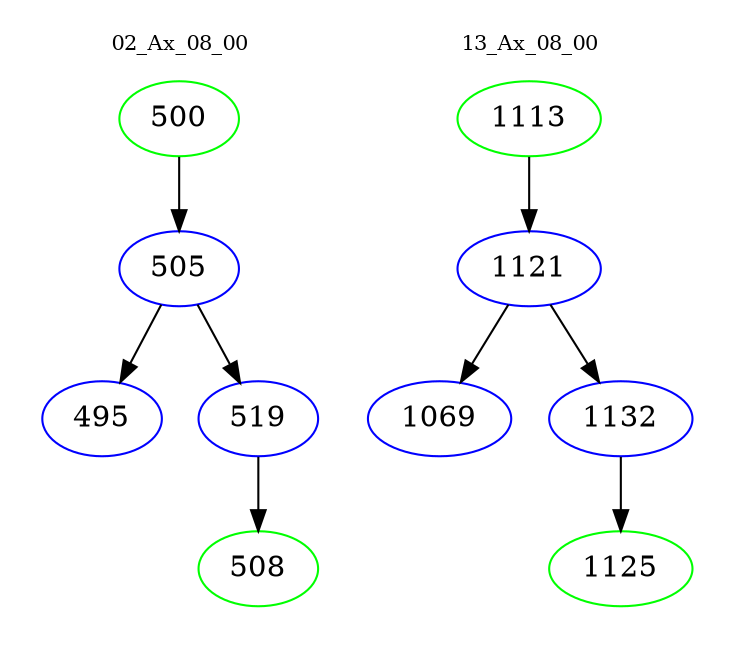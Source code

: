 digraph{
subgraph cluster_0 {
color = white
label = "02_Ax_08_00";
fontsize=10;
T0_500 [label="500", color="green"]
T0_500 -> T0_505 [color="black"]
T0_505 [label="505", color="blue"]
T0_505 -> T0_495 [color="black"]
T0_495 [label="495", color="blue"]
T0_505 -> T0_519 [color="black"]
T0_519 [label="519", color="blue"]
T0_519 -> T0_508 [color="black"]
T0_508 [label="508", color="green"]
}
subgraph cluster_1 {
color = white
label = "13_Ax_08_00";
fontsize=10;
T1_1113 [label="1113", color="green"]
T1_1113 -> T1_1121 [color="black"]
T1_1121 [label="1121", color="blue"]
T1_1121 -> T1_1069 [color="black"]
T1_1069 [label="1069", color="blue"]
T1_1121 -> T1_1132 [color="black"]
T1_1132 [label="1132", color="blue"]
T1_1132 -> T1_1125 [color="black"]
T1_1125 [label="1125", color="green"]
}
}

